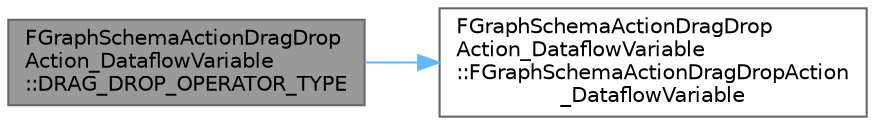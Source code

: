 digraph "FGraphSchemaActionDragDropAction_DataflowVariable::DRAG_DROP_OPERATOR_TYPE"
{
 // INTERACTIVE_SVG=YES
 // LATEX_PDF_SIZE
  bgcolor="transparent";
  edge [fontname=Helvetica,fontsize=10,labelfontname=Helvetica,labelfontsize=10];
  node [fontname=Helvetica,fontsize=10,shape=box,height=0.2,width=0.4];
  rankdir="LR";
  Node1 [id="Node000001",label="FGraphSchemaActionDragDrop\lAction_DataflowVariable\l::DRAG_DROP_OPERATOR_TYPE",height=0.2,width=0.4,color="gray40", fillcolor="grey60", style="filled", fontcolor="black",tooltip=" "];
  Node1 -> Node2 [id="edge1_Node000001_Node000002",color="steelblue1",style="solid",tooltip=" "];
  Node2 [id="Node000002",label="FGraphSchemaActionDragDrop\lAction_DataflowVariable\l::FGraphSchemaActionDragDropAction\l_DataflowVariable",height=0.2,width=0.4,color="grey40", fillcolor="white", style="filled",URL="$d0/d7f/structFGraphSchemaActionDragDropAction__DataflowVariable.html#adfd95d081e1f05181a321d6d7d166031",tooltip=" "];
}
